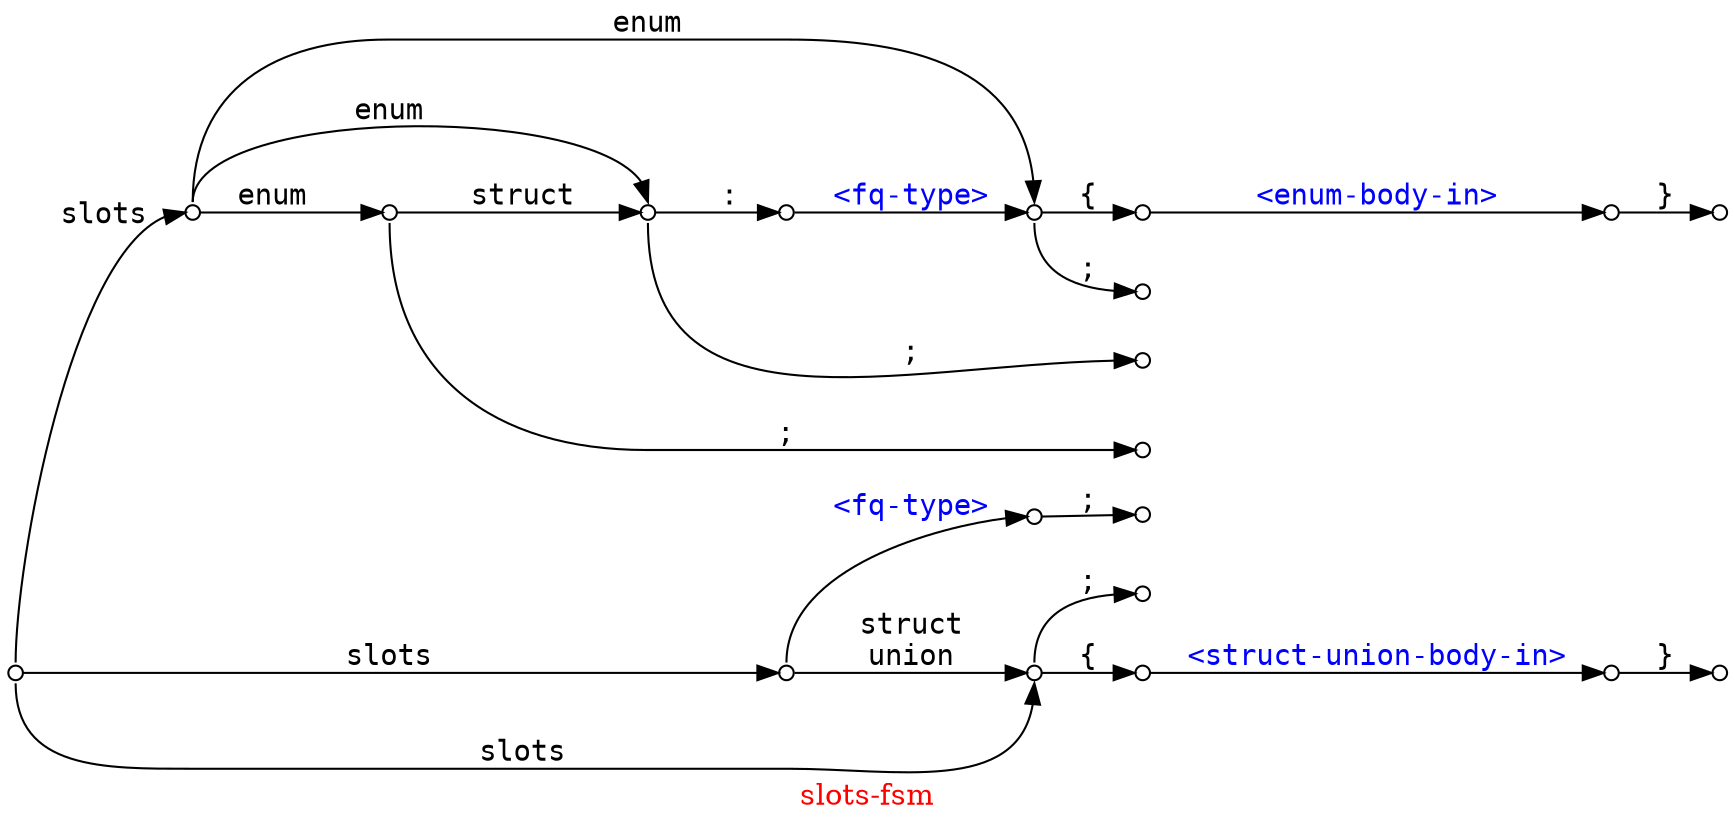 // -*- mode: c++ -*-

// slots <fq-type> ;

// slots        ;
// slots        { ... }
// slots struct ;
// slots struct { ... }
// slots union  ;
// slots union  { ... }

// slots enum                    ;
// slots enum                    { ... }
// slots enum        : <fq-type> ;
// slots enum        : <fq-type> { ... }
// slots enum struct             ;
// slots enum struct             { ... }
// slots enum struct : <fq-type> ;
// slots enum struct : <fq-type> { ... }

digraph "slots-fsm" {
  graph [ rankdir = LR, label = "\G", fontcolor = red ];
  edge [ fontname = "courier" ];
  node [ shape = circle, fontsize = 12, width = 0.3, fixedsize = true ];
  node [ label = "", width = 0.1 ];

  000:n -> 010:w [ label = "slots", weigth = 5 ];
  010 -> 020 [ label = "enum", weight = 5 ];
  010:n -> 030:n [ label = "enum" ];
  010:n -> 050:n [ label = "enum" ];
  020 -> 030 [ label = "struct", weight = 5 ];
  020:s -> 025:w [ label = ";" ];
  030 -> 040 [ label = ":", weight = 5 ];
  030:s -> 035:w [ label = ";" ];
  040 -> 050 [ label = "<fq-type>", fontcolor = blue, weight = 5 ];
  050:s -> 055:w [ label = ";" ];
  050 -> 060 [ label = "{", weight = 5 ];
  060 -> 070 [ label = "<enum-body-in>", fontcolor = blue ];
  070 -> 080 [ label = "}" ];

  000:s -> 100:s [ label = "slots" ];
  140 -> 100 [ label = "struct\nunion", weight = 4 ];
  100 -> 110 [ label = "{", weight = 4 ];
  100:n -> 105:w [ label = ";" ];
  110 -> 120 [ label = "<struct-union-body-in>", fontcolor = blue ];
  120 -> 130 [ label = "}" ];

  000 -> 140 [ label = "slots", weight = 3 ];
  140:n -> 150:w [ label = "<fq-type>", fontcolor = blue ];
  150 -> 155 [ label = ";", weight = 2 ];

  subgraph {
    graph [ rank = same ];
    050;
    100;
  }
  subgraph {
    graph [ rank = same ];
    040;
    140;
  }
  subgraph {
    graph [ rank = same ];
    025;
    035;
    055;
    105;
    155;
  }
}
